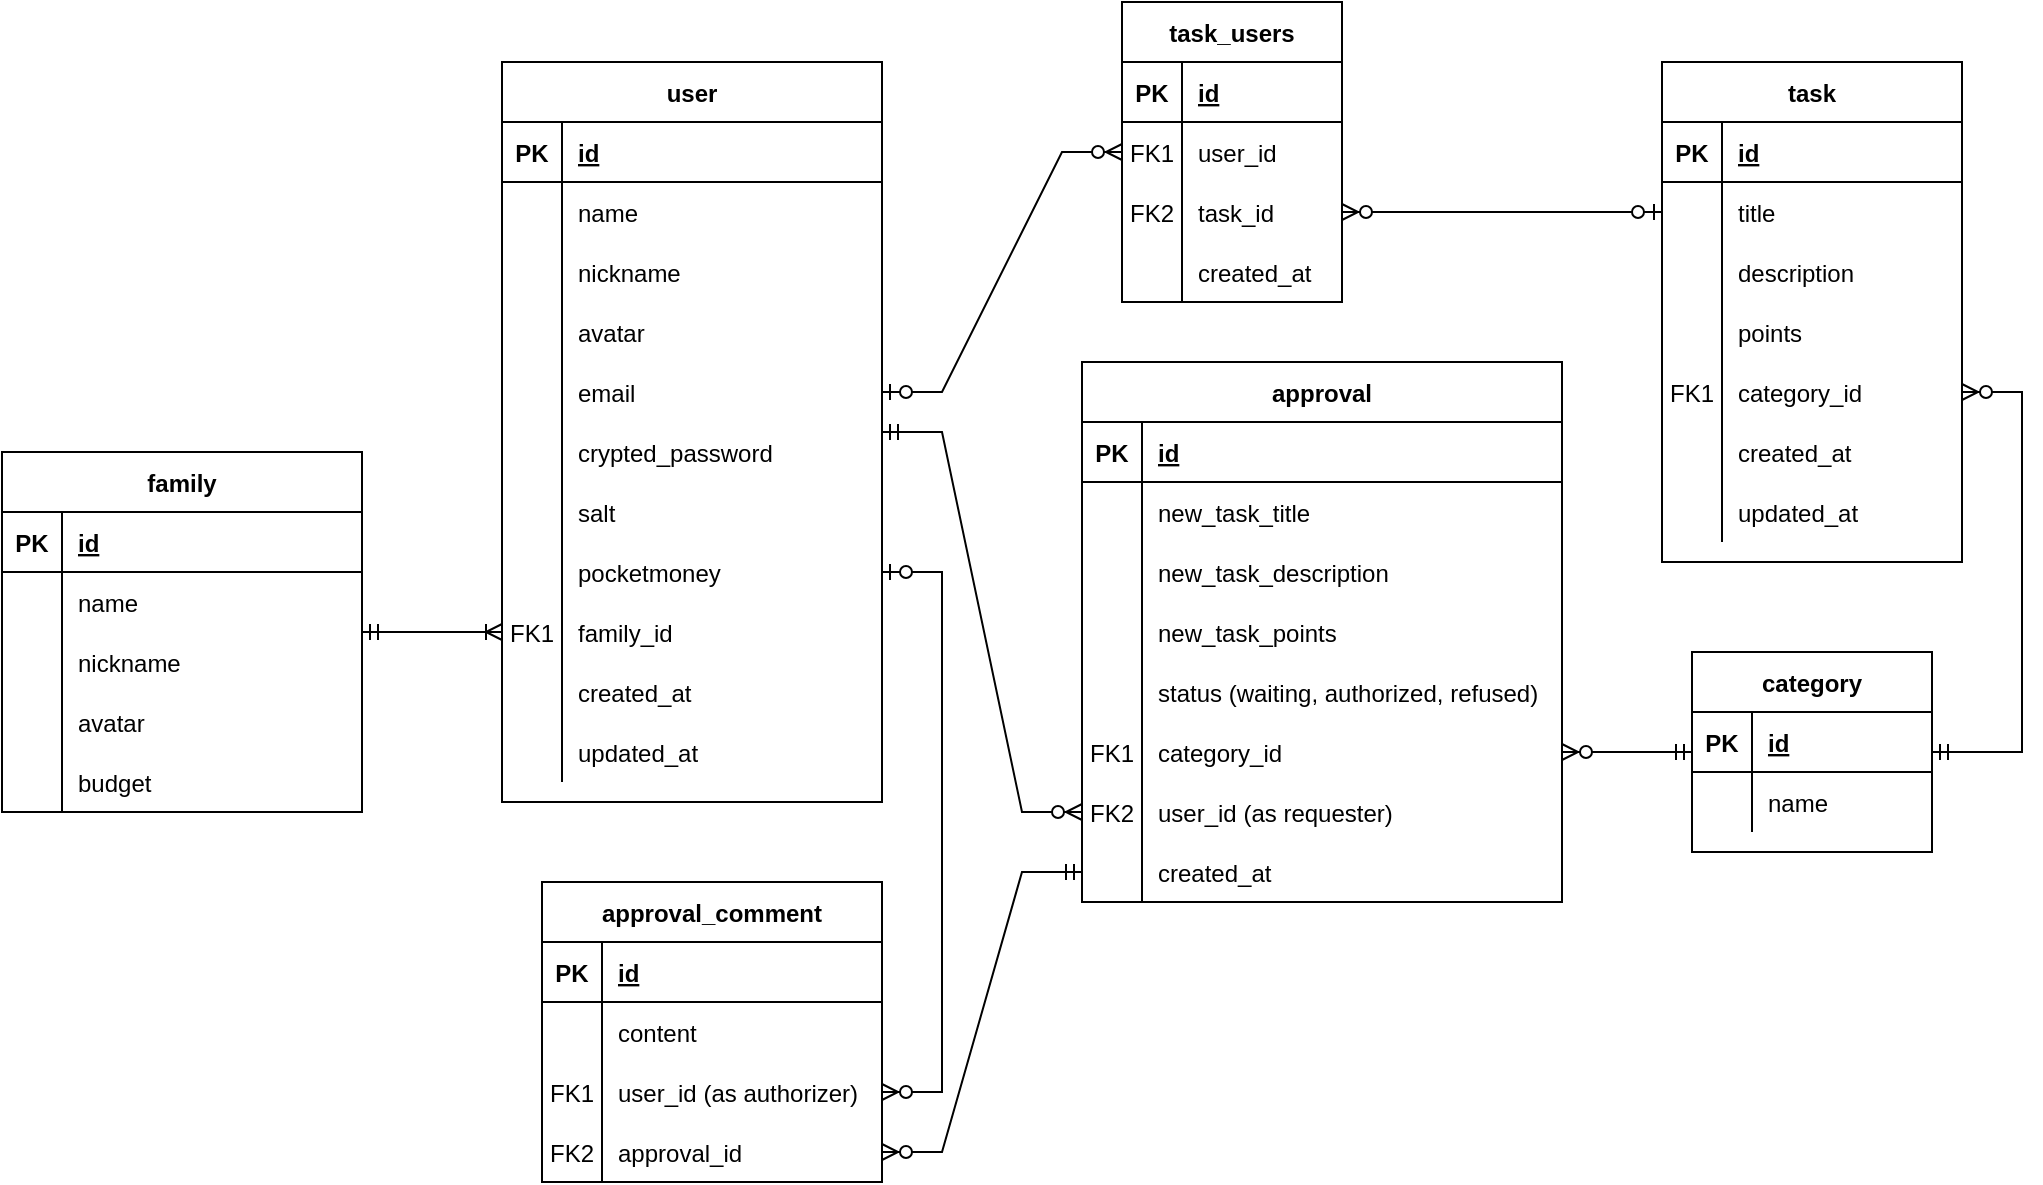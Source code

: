 <mxfile version="20.8.20" type="device"><diagram id="R2lEEEUBdFMjLlhIrx00" name="Page-1"><mxGraphModel dx="1943" dy="706" grid="1" gridSize="10" guides="1" tooltips="1" connect="1" arrows="1" fold="1" page="1" pageScale="1" pageWidth="850" pageHeight="1100" math="0" shadow="0" extFonts="Permanent Marker^https://fonts.googleapis.com/css?family=Permanent+Marker"><root><mxCell id="0"/><mxCell id="1" parent="0"/><mxCell id="C-vyLk0tnHw3VtMMgP7b-2" value="category" style="shape=table;startSize=30;container=1;collapsible=1;childLayout=tableLayout;fixedRows=1;rowLines=0;fontStyle=1;align=center;resizeLast=1;" parent="1" vertex="1"><mxGeometry x="675" y="385" width="120" height="100" as="geometry"/></mxCell><mxCell id="C-vyLk0tnHw3VtMMgP7b-3" value="" style="shape=partialRectangle;collapsible=0;dropTarget=0;pointerEvents=0;fillColor=none;points=[[0,0.5],[1,0.5]];portConstraint=eastwest;top=0;left=0;right=0;bottom=1;" parent="C-vyLk0tnHw3VtMMgP7b-2" vertex="1"><mxGeometry y="30" width="120" height="30" as="geometry"/></mxCell><mxCell id="C-vyLk0tnHw3VtMMgP7b-4" value="PK" style="shape=partialRectangle;overflow=hidden;connectable=0;fillColor=none;top=0;left=0;bottom=0;right=0;fontStyle=1;" parent="C-vyLk0tnHw3VtMMgP7b-3" vertex="1"><mxGeometry width="30" height="30" as="geometry"><mxRectangle width="30" height="30" as="alternateBounds"/></mxGeometry></mxCell><mxCell id="C-vyLk0tnHw3VtMMgP7b-5" value="id" style="shape=partialRectangle;overflow=hidden;connectable=0;fillColor=none;top=0;left=0;bottom=0;right=0;align=left;spacingLeft=6;fontStyle=5;" parent="C-vyLk0tnHw3VtMMgP7b-3" vertex="1"><mxGeometry x="30" width="90" height="30" as="geometry"><mxRectangle width="90" height="30" as="alternateBounds"/></mxGeometry></mxCell><mxCell id="C-vyLk0tnHw3VtMMgP7b-6" value="" style="shape=partialRectangle;collapsible=0;dropTarget=0;pointerEvents=0;fillColor=none;points=[[0,0.5],[1,0.5]];portConstraint=eastwest;top=0;left=0;right=0;bottom=0;" parent="C-vyLk0tnHw3VtMMgP7b-2" vertex="1"><mxGeometry y="60" width="120" height="30" as="geometry"/></mxCell><mxCell id="C-vyLk0tnHw3VtMMgP7b-7" value="" style="shape=partialRectangle;overflow=hidden;connectable=0;fillColor=none;top=0;left=0;bottom=0;right=0;" parent="C-vyLk0tnHw3VtMMgP7b-6" vertex="1"><mxGeometry width="30" height="30" as="geometry"><mxRectangle width="30" height="30" as="alternateBounds"/></mxGeometry></mxCell><mxCell id="C-vyLk0tnHw3VtMMgP7b-8" value="name" style="shape=partialRectangle;overflow=hidden;connectable=0;fillColor=none;top=0;left=0;bottom=0;right=0;align=left;spacingLeft=6;" parent="C-vyLk0tnHw3VtMMgP7b-6" vertex="1"><mxGeometry x="30" width="90" height="30" as="geometry"><mxRectangle width="90" height="30" as="alternateBounds"/></mxGeometry></mxCell><mxCell id="C-vyLk0tnHw3VtMMgP7b-13" value="task" style="shape=table;startSize=30;container=1;collapsible=1;childLayout=tableLayout;fixedRows=1;rowLines=0;fontStyle=1;align=center;resizeLast=1;" parent="1" vertex="1"><mxGeometry x="660" y="90" width="150" height="250" as="geometry"/></mxCell><mxCell id="C-vyLk0tnHw3VtMMgP7b-14" value="" style="shape=partialRectangle;collapsible=0;dropTarget=0;pointerEvents=0;fillColor=none;points=[[0,0.5],[1,0.5]];portConstraint=eastwest;top=0;left=0;right=0;bottom=1;" parent="C-vyLk0tnHw3VtMMgP7b-13" vertex="1"><mxGeometry y="30" width="150" height="30" as="geometry"/></mxCell><mxCell id="C-vyLk0tnHw3VtMMgP7b-15" value="PK" style="shape=partialRectangle;overflow=hidden;connectable=0;fillColor=none;top=0;left=0;bottom=0;right=0;fontStyle=1;" parent="C-vyLk0tnHw3VtMMgP7b-14" vertex="1"><mxGeometry width="30" height="30" as="geometry"><mxRectangle width="30" height="30" as="alternateBounds"/></mxGeometry></mxCell><mxCell id="C-vyLk0tnHw3VtMMgP7b-16" value="id" style="shape=partialRectangle;overflow=hidden;connectable=0;fillColor=none;top=0;left=0;bottom=0;right=0;align=left;spacingLeft=6;fontStyle=5;" parent="C-vyLk0tnHw3VtMMgP7b-14" vertex="1"><mxGeometry x="30" width="120" height="30" as="geometry"><mxRectangle width="120" height="30" as="alternateBounds"/></mxGeometry></mxCell><mxCell id="myuFZy0iDKzU5lJWdwpz-102" style="shape=partialRectangle;collapsible=0;dropTarget=0;pointerEvents=0;fillColor=none;points=[[0,0.5],[1,0.5]];portConstraint=eastwest;top=0;left=0;right=0;bottom=0;" vertex="1" parent="C-vyLk0tnHw3VtMMgP7b-13"><mxGeometry y="60" width="150" height="30" as="geometry"/></mxCell><mxCell id="myuFZy0iDKzU5lJWdwpz-103" style="shape=partialRectangle;overflow=hidden;connectable=0;fillColor=none;top=0;left=0;bottom=0;right=0;" vertex="1" parent="myuFZy0iDKzU5lJWdwpz-102"><mxGeometry width="30" height="30" as="geometry"><mxRectangle width="30" height="30" as="alternateBounds"/></mxGeometry></mxCell><mxCell id="myuFZy0iDKzU5lJWdwpz-104" value="title" style="shape=partialRectangle;overflow=hidden;connectable=0;fillColor=none;top=0;left=0;bottom=0;right=0;align=left;spacingLeft=6;" vertex="1" parent="myuFZy0iDKzU5lJWdwpz-102"><mxGeometry x="30" width="120" height="30" as="geometry"><mxRectangle width="120" height="30" as="alternateBounds"/></mxGeometry></mxCell><mxCell id="myuFZy0iDKzU5lJWdwpz-105" style="shape=partialRectangle;collapsible=0;dropTarget=0;pointerEvents=0;fillColor=none;points=[[0,0.5],[1,0.5]];portConstraint=eastwest;top=0;left=0;right=0;bottom=0;" vertex="1" parent="C-vyLk0tnHw3VtMMgP7b-13"><mxGeometry y="90" width="150" height="30" as="geometry"/></mxCell><mxCell id="myuFZy0iDKzU5lJWdwpz-106" style="shape=partialRectangle;overflow=hidden;connectable=0;fillColor=none;top=0;left=0;bottom=0;right=0;" vertex="1" parent="myuFZy0iDKzU5lJWdwpz-105"><mxGeometry width="30" height="30" as="geometry"><mxRectangle width="30" height="30" as="alternateBounds"/></mxGeometry></mxCell><mxCell id="myuFZy0iDKzU5lJWdwpz-107" value="description" style="shape=partialRectangle;overflow=hidden;connectable=0;fillColor=none;top=0;left=0;bottom=0;right=0;align=left;spacingLeft=6;" vertex="1" parent="myuFZy0iDKzU5lJWdwpz-105"><mxGeometry x="30" width="120" height="30" as="geometry"><mxRectangle width="120" height="30" as="alternateBounds"/></mxGeometry></mxCell><mxCell id="myuFZy0iDKzU5lJWdwpz-236" style="shape=partialRectangle;collapsible=0;dropTarget=0;pointerEvents=0;fillColor=none;points=[[0,0.5],[1,0.5]];portConstraint=eastwest;top=0;left=0;right=0;bottom=0;" vertex="1" parent="C-vyLk0tnHw3VtMMgP7b-13"><mxGeometry y="120" width="150" height="30" as="geometry"/></mxCell><mxCell id="myuFZy0iDKzU5lJWdwpz-237" style="shape=partialRectangle;overflow=hidden;connectable=0;fillColor=none;top=0;left=0;bottom=0;right=0;" vertex="1" parent="myuFZy0iDKzU5lJWdwpz-236"><mxGeometry width="30" height="30" as="geometry"><mxRectangle width="30" height="30" as="alternateBounds"/></mxGeometry></mxCell><mxCell id="myuFZy0iDKzU5lJWdwpz-238" value="points" style="shape=partialRectangle;overflow=hidden;connectable=0;fillColor=none;top=0;left=0;bottom=0;right=0;align=left;spacingLeft=6;" vertex="1" parent="myuFZy0iDKzU5lJWdwpz-236"><mxGeometry x="30" width="120" height="30" as="geometry"><mxRectangle width="120" height="30" as="alternateBounds"/></mxGeometry></mxCell><mxCell id="C-vyLk0tnHw3VtMMgP7b-17" value="" style="shape=partialRectangle;collapsible=0;dropTarget=0;pointerEvents=0;fillColor=none;points=[[0,0.5],[1,0.5]];portConstraint=eastwest;top=0;left=0;right=0;bottom=0;" parent="C-vyLk0tnHw3VtMMgP7b-13" vertex="1"><mxGeometry y="150" width="150" height="30" as="geometry"/></mxCell><mxCell id="C-vyLk0tnHw3VtMMgP7b-18" value="FK1" style="shape=partialRectangle;overflow=hidden;connectable=0;fillColor=none;top=0;left=0;bottom=0;right=0;" parent="C-vyLk0tnHw3VtMMgP7b-17" vertex="1"><mxGeometry width="30" height="30" as="geometry"><mxRectangle width="30" height="30" as="alternateBounds"/></mxGeometry></mxCell><mxCell id="C-vyLk0tnHw3VtMMgP7b-19" value="category_id" style="shape=partialRectangle;overflow=hidden;connectable=0;fillColor=none;top=0;left=0;bottom=0;right=0;align=left;spacingLeft=6;" parent="C-vyLk0tnHw3VtMMgP7b-17" vertex="1"><mxGeometry x="30" width="120" height="30" as="geometry"><mxRectangle width="120" height="30" as="alternateBounds"/></mxGeometry></mxCell><mxCell id="myuFZy0iDKzU5lJWdwpz-261" style="shape=partialRectangle;collapsible=0;dropTarget=0;pointerEvents=0;fillColor=none;points=[[0,0.5],[1,0.5]];portConstraint=eastwest;top=0;left=0;right=0;bottom=0;" vertex="1" parent="C-vyLk0tnHw3VtMMgP7b-13"><mxGeometry y="180" width="150" height="30" as="geometry"/></mxCell><mxCell id="myuFZy0iDKzU5lJWdwpz-262" style="shape=partialRectangle;overflow=hidden;connectable=0;fillColor=none;top=0;left=0;bottom=0;right=0;" vertex="1" parent="myuFZy0iDKzU5lJWdwpz-261"><mxGeometry width="30" height="30" as="geometry"><mxRectangle width="30" height="30" as="alternateBounds"/></mxGeometry></mxCell><mxCell id="myuFZy0iDKzU5lJWdwpz-263" value="created_at" style="shape=partialRectangle;overflow=hidden;connectable=0;fillColor=none;top=0;left=0;bottom=0;right=0;align=left;spacingLeft=6;" vertex="1" parent="myuFZy0iDKzU5lJWdwpz-261"><mxGeometry x="30" width="120" height="30" as="geometry"><mxRectangle width="120" height="30" as="alternateBounds"/></mxGeometry></mxCell><mxCell id="myuFZy0iDKzU5lJWdwpz-270" style="shape=partialRectangle;collapsible=0;dropTarget=0;pointerEvents=0;fillColor=none;points=[[0,0.5],[1,0.5]];portConstraint=eastwest;top=0;left=0;right=0;bottom=0;" vertex="1" parent="C-vyLk0tnHw3VtMMgP7b-13"><mxGeometry y="210" width="150" height="30" as="geometry"/></mxCell><mxCell id="myuFZy0iDKzU5lJWdwpz-271" style="shape=partialRectangle;overflow=hidden;connectable=0;fillColor=none;top=0;left=0;bottom=0;right=0;" vertex="1" parent="myuFZy0iDKzU5lJWdwpz-270"><mxGeometry width="30" height="30" as="geometry"><mxRectangle width="30" height="30" as="alternateBounds"/></mxGeometry></mxCell><mxCell id="myuFZy0iDKzU5lJWdwpz-272" value="updated_at" style="shape=partialRectangle;overflow=hidden;connectable=0;fillColor=none;top=0;left=0;bottom=0;right=0;align=left;spacingLeft=6;" vertex="1" parent="myuFZy0iDKzU5lJWdwpz-270"><mxGeometry x="30" width="120" height="30" as="geometry"><mxRectangle width="120" height="30" as="alternateBounds"/></mxGeometry></mxCell><mxCell id="C-vyLk0tnHw3VtMMgP7b-23" value="user" style="shape=table;startSize=30;container=1;collapsible=1;childLayout=tableLayout;fixedRows=1;rowLines=0;fontStyle=1;align=center;resizeLast=1;" parent="1" vertex="1"><mxGeometry x="80" y="90" width="190" height="370" as="geometry"/></mxCell><mxCell id="C-vyLk0tnHw3VtMMgP7b-24" value="" style="shape=partialRectangle;collapsible=0;dropTarget=0;pointerEvents=0;fillColor=none;points=[[0,0.5],[1,0.5]];portConstraint=eastwest;top=0;left=0;right=0;bottom=1;" parent="C-vyLk0tnHw3VtMMgP7b-23" vertex="1"><mxGeometry y="30" width="190" height="30" as="geometry"/></mxCell><mxCell id="C-vyLk0tnHw3VtMMgP7b-25" value="PK" style="shape=partialRectangle;overflow=hidden;connectable=0;fillColor=none;top=0;left=0;bottom=0;right=0;fontStyle=1;" parent="C-vyLk0tnHw3VtMMgP7b-24" vertex="1"><mxGeometry width="30" height="30" as="geometry"><mxRectangle width="30" height="30" as="alternateBounds"/></mxGeometry></mxCell><mxCell id="C-vyLk0tnHw3VtMMgP7b-26" value="id" style="shape=partialRectangle;overflow=hidden;connectable=0;fillColor=none;top=0;left=0;bottom=0;right=0;align=left;spacingLeft=6;fontStyle=5;" parent="C-vyLk0tnHw3VtMMgP7b-24" vertex="1"><mxGeometry x="30" width="160" height="30" as="geometry"><mxRectangle width="160" height="30" as="alternateBounds"/></mxGeometry></mxCell><mxCell id="C-vyLk0tnHw3VtMMgP7b-27" value="" style="shape=partialRectangle;collapsible=0;dropTarget=0;pointerEvents=0;fillColor=none;points=[[0,0.5],[1,0.5]];portConstraint=eastwest;top=0;left=0;right=0;bottom=0;" parent="C-vyLk0tnHw3VtMMgP7b-23" vertex="1"><mxGeometry y="60" width="190" height="30" as="geometry"/></mxCell><mxCell id="C-vyLk0tnHw3VtMMgP7b-28" value="" style="shape=partialRectangle;overflow=hidden;connectable=0;fillColor=none;top=0;left=0;bottom=0;right=0;" parent="C-vyLk0tnHw3VtMMgP7b-27" vertex="1"><mxGeometry width="30" height="30" as="geometry"><mxRectangle width="30" height="30" as="alternateBounds"/></mxGeometry></mxCell><mxCell id="C-vyLk0tnHw3VtMMgP7b-29" value="name" style="shape=partialRectangle;overflow=hidden;connectable=0;fillColor=none;top=0;left=0;bottom=0;right=0;align=left;spacingLeft=6;" parent="C-vyLk0tnHw3VtMMgP7b-27" vertex="1"><mxGeometry x="30" width="160" height="30" as="geometry"><mxRectangle width="160" height="30" as="alternateBounds"/></mxGeometry></mxCell><mxCell id="myuFZy0iDKzU5lJWdwpz-45" style="shape=partialRectangle;collapsible=0;dropTarget=0;pointerEvents=0;fillColor=none;points=[[0,0.5],[1,0.5]];portConstraint=eastwest;top=0;left=0;right=0;bottom=0;" vertex="1" parent="C-vyLk0tnHw3VtMMgP7b-23"><mxGeometry y="90" width="190" height="30" as="geometry"/></mxCell><mxCell id="myuFZy0iDKzU5lJWdwpz-46" style="shape=partialRectangle;overflow=hidden;connectable=0;fillColor=none;top=0;left=0;bottom=0;right=0;" vertex="1" parent="myuFZy0iDKzU5lJWdwpz-45"><mxGeometry width="30" height="30" as="geometry"><mxRectangle width="30" height="30" as="alternateBounds"/></mxGeometry></mxCell><mxCell id="myuFZy0iDKzU5lJWdwpz-47" value="nickname" style="shape=partialRectangle;overflow=hidden;connectable=0;fillColor=none;top=0;left=0;bottom=0;right=0;align=left;spacingLeft=6;" vertex="1" parent="myuFZy0iDKzU5lJWdwpz-45"><mxGeometry x="30" width="160" height="30" as="geometry"><mxRectangle width="160" height="30" as="alternateBounds"/></mxGeometry></mxCell><mxCell id="myuFZy0iDKzU5lJWdwpz-51" style="shape=partialRectangle;collapsible=0;dropTarget=0;pointerEvents=0;fillColor=none;points=[[0,0.5],[1,0.5]];portConstraint=eastwest;top=0;left=0;right=0;bottom=0;" vertex="1" parent="C-vyLk0tnHw3VtMMgP7b-23"><mxGeometry y="120" width="190" height="30" as="geometry"/></mxCell><mxCell id="myuFZy0iDKzU5lJWdwpz-52" style="shape=partialRectangle;overflow=hidden;connectable=0;fillColor=none;top=0;left=0;bottom=0;right=0;" vertex="1" parent="myuFZy0iDKzU5lJWdwpz-51"><mxGeometry width="30" height="30" as="geometry"><mxRectangle width="30" height="30" as="alternateBounds"/></mxGeometry></mxCell><mxCell id="myuFZy0iDKzU5lJWdwpz-53" value="avatar" style="shape=partialRectangle;overflow=hidden;connectable=0;fillColor=none;top=0;left=0;bottom=0;right=0;align=left;spacingLeft=6;" vertex="1" parent="myuFZy0iDKzU5lJWdwpz-51"><mxGeometry x="30" width="160" height="30" as="geometry"><mxRectangle width="160" height="30" as="alternateBounds"/></mxGeometry></mxCell><mxCell id="myuFZy0iDKzU5lJWdwpz-79" style="shape=partialRectangle;collapsible=0;dropTarget=0;pointerEvents=0;fillColor=none;points=[[0,0.5],[1,0.5]];portConstraint=eastwest;top=0;left=0;right=0;bottom=0;" vertex="1" parent="C-vyLk0tnHw3VtMMgP7b-23"><mxGeometry y="150" width="190" height="30" as="geometry"/></mxCell><mxCell id="myuFZy0iDKzU5lJWdwpz-80" style="shape=partialRectangle;overflow=hidden;connectable=0;fillColor=none;top=0;left=0;bottom=0;right=0;" vertex="1" parent="myuFZy0iDKzU5lJWdwpz-79"><mxGeometry width="30" height="30" as="geometry"><mxRectangle width="30" height="30" as="alternateBounds"/></mxGeometry></mxCell><mxCell id="myuFZy0iDKzU5lJWdwpz-81" value="email" style="shape=partialRectangle;overflow=hidden;connectable=0;fillColor=none;top=0;left=0;bottom=0;right=0;align=left;spacingLeft=6;" vertex="1" parent="myuFZy0iDKzU5lJWdwpz-79"><mxGeometry x="30" width="160" height="30" as="geometry"><mxRectangle width="160" height="30" as="alternateBounds"/></mxGeometry></mxCell><mxCell id="myuFZy0iDKzU5lJWdwpz-82" style="shape=partialRectangle;collapsible=0;dropTarget=0;pointerEvents=0;fillColor=none;points=[[0,0.5],[1,0.5]];portConstraint=eastwest;top=0;left=0;right=0;bottom=0;" vertex="1" parent="C-vyLk0tnHw3VtMMgP7b-23"><mxGeometry y="180" width="190" height="30" as="geometry"/></mxCell><mxCell id="myuFZy0iDKzU5lJWdwpz-83" style="shape=partialRectangle;overflow=hidden;connectable=0;fillColor=none;top=0;left=0;bottom=0;right=0;" vertex="1" parent="myuFZy0iDKzU5lJWdwpz-82"><mxGeometry width="30" height="30" as="geometry"><mxRectangle width="30" height="30" as="alternateBounds"/></mxGeometry></mxCell><mxCell id="myuFZy0iDKzU5lJWdwpz-84" value="crypted_password" style="shape=partialRectangle;overflow=hidden;connectable=0;fillColor=none;top=0;left=0;bottom=0;right=0;align=left;spacingLeft=6;" vertex="1" parent="myuFZy0iDKzU5lJWdwpz-82"><mxGeometry x="30" width="160" height="30" as="geometry"><mxRectangle width="160" height="30" as="alternateBounds"/></mxGeometry></mxCell><mxCell id="myuFZy0iDKzU5lJWdwpz-85" style="shape=partialRectangle;collapsible=0;dropTarget=0;pointerEvents=0;fillColor=none;points=[[0,0.5],[1,0.5]];portConstraint=eastwest;top=0;left=0;right=0;bottom=0;" vertex="1" parent="C-vyLk0tnHw3VtMMgP7b-23"><mxGeometry y="210" width="190" height="30" as="geometry"/></mxCell><mxCell id="myuFZy0iDKzU5lJWdwpz-86" style="shape=partialRectangle;overflow=hidden;connectable=0;fillColor=none;top=0;left=0;bottom=0;right=0;" vertex="1" parent="myuFZy0iDKzU5lJWdwpz-85"><mxGeometry width="30" height="30" as="geometry"><mxRectangle width="30" height="30" as="alternateBounds"/></mxGeometry></mxCell><mxCell id="myuFZy0iDKzU5lJWdwpz-87" value="salt" style="shape=partialRectangle;overflow=hidden;connectable=0;fillColor=none;top=0;left=0;bottom=0;right=0;align=left;spacingLeft=6;" vertex="1" parent="myuFZy0iDKzU5lJWdwpz-85"><mxGeometry x="30" width="160" height="30" as="geometry"><mxRectangle width="160" height="30" as="alternateBounds"/></mxGeometry></mxCell><mxCell id="myuFZy0iDKzU5lJWdwpz-154" style="shape=partialRectangle;collapsible=0;dropTarget=0;pointerEvents=0;fillColor=none;points=[[0,0.5],[1,0.5]];portConstraint=eastwest;top=0;left=0;right=0;bottom=0;" vertex="1" parent="C-vyLk0tnHw3VtMMgP7b-23"><mxGeometry y="240" width="190" height="30" as="geometry"/></mxCell><mxCell id="myuFZy0iDKzU5lJWdwpz-155" style="shape=partialRectangle;overflow=hidden;connectable=0;fillColor=none;top=0;left=0;bottom=0;right=0;" vertex="1" parent="myuFZy0iDKzU5lJWdwpz-154"><mxGeometry width="30" height="30" as="geometry"><mxRectangle width="30" height="30" as="alternateBounds"/></mxGeometry></mxCell><mxCell id="myuFZy0iDKzU5lJWdwpz-156" value="pocketmoney" style="shape=partialRectangle;overflow=hidden;connectable=0;fillColor=none;top=0;left=0;bottom=0;right=0;align=left;spacingLeft=6;" vertex="1" parent="myuFZy0iDKzU5lJWdwpz-154"><mxGeometry x="30" width="160" height="30" as="geometry"><mxRectangle width="160" height="30" as="alternateBounds"/></mxGeometry></mxCell><mxCell id="myuFZy0iDKzU5lJWdwpz-76" style="shape=partialRectangle;collapsible=0;dropTarget=0;pointerEvents=0;fillColor=none;points=[[0,0.5],[1,0.5]];portConstraint=eastwest;top=0;left=0;right=0;bottom=0;" vertex="1" parent="C-vyLk0tnHw3VtMMgP7b-23"><mxGeometry y="270" width="190" height="30" as="geometry"/></mxCell><mxCell id="myuFZy0iDKzU5lJWdwpz-77" value="FK1" style="shape=partialRectangle;overflow=hidden;connectable=0;fillColor=none;top=0;left=0;bottom=0;right=0;" vertex="1" parent="myuFZy0iDKzU5lJWdwpz-76"><mxGeometry width="30" height="30" as="geometry"><mxRectangle width="30" height="30" as="alternateBounds"/></mxGeometry></mxCell><mxCell id="myuFZy0iDKzU5lJWdwpz-78" value="family_id" style="shape=partialRectangle;overflow=hidden;connectable=0;fillColor=none;top=0;left=0;bottom=0;right=0;align=left;spacingLeft=6;" vertex="1" parent="myuFZy0iDKzU5lJWdwpz-76"><mxGeometry x="30" width="160" height="30" as="geometry"><mxRectangle width="160" height="30" as="alternateBounds"/></mxGeometry></mxCell><mxCell id="myuFZy0iDKzU5lJWdwpz-267" style="shape=partialRectangle;collapsible=0;dropTarget=0;pointerEvents=0;fillColor=none;points=[[0,0.5],[1,0.5]];portConstraint=eastwest;top=0;left=0;right=0;bottom=0;" vertex="1" parent="C-vyLk0tnHw3VtMMgP7b-23"><mxGeometry y="300" width="190" height="30" as="geometry"/></mxCell><mxCell id="myuFZy0iDKzU5lJWdwpz-268" style="shape=partialRectangle;overflow=hidden;connectable=0;fillColor=none;top=0;left=0;bottom=0;right=0;" vertex="1" parent="myuFZy0iDKzU5lJWdwpz-267"><mxGeometry width="30" height="30" as="geometry"><mxRectangle width="30" height="30" as="alternateBounds"/></mxGeometry></mxCell><mxCell id="myuFZy0iDKzU5lJWdwpz-269" value="created_at" style="shape=partialRectangle;overflow=hidden;connectable=0;fillColor=none;top=0;left=0;bottom=0;right=0;align=left;spacingLeft=6;" vertex="1" parent="myuFZy0iDKzU5lJWdwpz-267"><mxGeometry x="30" width="160" height="30" as="geometry"><mxRectangle width="160" height="30" as="alternateBounds"/></mxGeometry></mxCell><mxCell id="myuFZy0iDKzU5lJWdwpz-264" style="shape=partialRectangle;collapsible=0;dropTarget=0;pointerEvents=0;fillColor=none;points=[[0,0.5],[1,0.5]];portConstraint=eastwest;top=0;left=0;right=0;bottom=0;" vertex="1" parent="C-vyLk0tnHw3VtMMgP7b-23"><mxGeometry y="330" width="190" height="30" as="geometry"/></mxCell><mxCell id="myuFZy0iDKzU5lJWdwpz-265" style="shape=partialRectangle;overflow=hidden;connectable=0;fillColor=none;top=0;left=0;bottom=0;right=0;" vertex="1" parent="myuFZy0iDKzU5lJWdwpz-264"><mxGeometry width="30" height="30" as="geometry"><mxRectangle width="30" height="30" as="alternateBounds"/></mxGeometry></mxCell><mxCell id="myuFZy0iDKzU5lJWdwpz-266" value="updated_at" style="shape=partialRectangle;overflow=hidden;connectable=0;fillColor=none;top=0;left=0;bottom=0;right=0;align=left;spacingLeft=6;" vertex="1" parent="myuFZy0iDKzU5lJWdwpz-264"><mxGeometry x="30" width="160" height="30" as="geometry"><mxRectangle width="160" height="30" as="alternateBounds"/></mxGeometry></mxCell><mxCell id="myuFZy0iDKzU5lJWdwpz-54" value="family" style="shape=table;startSize=30;container=1;collapsible=1;childLayout=tableLayout;fixedRows=1;rowLines=0;fontStyle=1;align=center;resizeLast=1;" vertex="1" parent="1"><mxGeometry x="-170" y="285" width="180" height="180" as="geometry"/></mxCell><mxCell id="myuFZy0iDKzU5lJWdwpz-55" value="" style="shape=tableRow;horizontal=0;startSize=0;swimlaneHead=0;swimlaneBody=0;fillColor=none;collapsible=0;dropTarget=0;points=[[0,0.5],[1,0.5]];portConstraint=eastwest;top=0;left=0;right=0;bottom=1;" vertex="1" parent="myuFZy0iDKzU5lJWdwpz-54"><mxGeometry y="30" width="180" height="30" as="geometry"/></mxCell><mxCell id="myuFZy0iDKzU5lJWdwpz-56" value="PK" style="shape=partialRectangle;connectable=0;fillColor=none;top=0;left=0;bottom=0;right=0;fontStyle=1;overflow=hidden;" vertex="1" parent="myuFZy0iDKzU5lJWdwpz-55"><mxGeometry width="30" height="30" as="geometry"><mxRectangle width="30" height="30" as="alternateBounds"/></mxGeometry></mxCell><mxCell id="myuFZy0iDKzU5lJWdwpz-57" value="id" style="shape=partialRectangle;connectable=0;fillColor=none;top=0;left=0;bottom=0;right=0;align=left;spacingLeft=6;fontStyle=5;overflow=hidden;" vertex="1" parent="myuFZy0iDKzU5lJWdwpz-55"><mxGeometry x="30" width="150" height="30" as="geometry"><mxRectangle width="150" height="30" as="alternateBounds"/></mxGeometry></mxCell><mxCell id="myuFZy0iDKzU5lJWdwpz-67" style="shape=tableRow;horizontal=0;startSize=0;swimlaneHead=0;swimlaneBody=0;fillColor=none;collapsible=0;dropTarget=0;points=[[0,0.5],[1,0.5]];portConstraint=eastwest;top=0;left=0;right=0;bottom=0;" vertex="1" parent="myuFZy0iDKzU5lJWdwpz-54"><mxGeometry y="60" width="180" height="30" as="geometry"/></mxCell><mxCell id="myuFZy0iDKzU5lJWdwpz-68" style="shape=partialRectangle;connectable=0;fillColor=none;top=0;left=0;bottom=0;right=0;editable=1;overflow=hidden;" vertex="1" parent="myuFZy0iDKzU5lJWdwpz-67"><mxGeometry width="30" height="30" as="geometry"><mxRectangle width="30" height="30" as="alternateBounds"/></mxGeometry></mxCell><mxCell id="myuFZy0iDKzU5lJWdwpz-69" value="name" style="shape=partialRectangle;connectable=0;fillColor=none;top=0;left=0;bottom=0;right=0;align=left;spacingLeft=6;overflow=hidden;" vertex="1" parent="myuFZy0iDKzU5lJWdwpz-67"><mxGeometry x="30" width="150" height="30" as="geometry"><mxRectangle width="150" height="30" as="alternateBounds"/></mxGeometry></mxCell><mxCell id="myuFZy0iDKzU5lJWdwpz-70" style="shape=tableRow;horizontal=0;startSize=0;swimlaneHead=0;swimlaneBody=0;fillColor=none;collapsible=0;dropTarget=0;points=[[0,0.5],[1,0.5]];portConstraint=eastwest;top=0;left=0;right=0;bottom=0;" vertex="1" parent="myuFZy0iDKzU5lJWdwpz-54"><mxGeometry y="90" width="180" height="30" as="geometry"/></mxCell><mxCell id="myuFZy0iDKzU5lJWdwpz-71" style="shape=partialRectangle;connectable=0;fillColor=none;top=0;left=0;bottom=0;right=0;editable=1;overflow=hidden;" vertex="1" parent="myuFZy0iDKzU5lJWdwpz-70"><mxGeometry width="30" height="30" as="geometry"><mxRectangle width="30" height="30" as="alternateBounds"/></mxGeometry></mxCell><mxCell id="myuFZy0iDKzU5lJWdwpz-72" value="nickname" style="shape=partialRectangle;connectable=0;fillColor=none;top=0;left=0;bottom=0;right=0;align=left;spacingLeft=6;overflow=hidden;" vertex="1" parent="myuFZy0iDKzU5lJWdwpz-70"><mxGeometry x="30" width="150" height="30" as="geometry"><mxRectangle width="150" height="30" as="alternateBounds"/></mxGeometry></mxCell><mxCell id="myuFZy0iDKzU5lJWdwpz-73" style="shape=tableRow;horizontal=0;startSize=0;swimlaneHead=0;swimlaneBody=0;fillColor=none;collapsible=0;dropTarget=0;points=[[0,0.5],[1,0.5]];portConstraint=eastwest;top=0;left=0;right=0;bottom=0;" vertex="1" parent="myuFZy0iDKzU5lJWdwpz-54"><mxGeometry y="120" width="180" height="30" as="geometry"/></mxCell><mxCell id="myuFZy0iDKzU5lJWdwpz-74" style="shape=partialRectangle;connectable=0;fillColor=none;top=0;left=0;bottom=0;right=0;editable=1;overflow=hidden;" vertex="1" parent="myuFZy0iDKzU5lJWdwpz-73"><mxGeometry width="30" height="30" as="geometry"><mxRectangle width="30" height="30" as="alternateBounds"/></mxGeometry></mxCell><mxCell id="myuFZy0iDKzU5lJWdwpz-75" value="avatar" style="shape=partialRectangle;connectable=0;fillColor=none;top=0;left=0;bottom=0;right=0;align=left;spacingLeft=6;overflow=hidden;" vertex="1" parent="myuFZy0iDKzU5lJWdwpz-73"><mxGeometry x="30" width="150" height="30" as="geometry"><mxRectangle width="150" height="30" as="alternateBounds"/></mxGeometry></mxCell><mxCell id="myuFZy0iDKzU5lJWdwpz-151" style="shape=tableRow;horizontal=0;startSize=0;swimlaneHead=0;swimlaneBody=0;fillColor=none;collapsible=0;dropTarget=0;points=[[0,0.5],[1,0.5]];portConstraint=eastwest;top=0;left=0;right=0;bottom=0;" vertex="1" parent="myuFZy0iDKzU5lJWdwpz-54"><mxGeometry y="150" width="180" height="30" as="geometry"/></mxCell><mxCell id="myuFZy0iDKzU5lJWdwpz-152" style="shape=partialRectangle;connectable=0;fillColor=none;top=0;left=0;bottom=0;right=0;editable=1;overflow=hidden;" vertex="1" parent="myuFZy0iDKzU5lJWdwpz-151"><mxGeometry width="30" height="30" as="geometry"><mxRectangle width="30" height="30" as="alternateBounds"/></mxGeometry></mxCell><mxCell id="myuFZy0iDKzU5lJWdwpz-153" value="budget" style="shape=partialRectangle;connectable=0;fillColor=none;top=0;left=0;bottom=0;right=0;align=left;spacingLeft=6;overflow=hidden;" vertex="1" parent="myuFZy0iDKzU5lJWdwpz-151"><mxGeometry x="30" width="150" height="30" as="geometry"><mxRectangle width="150" height="30" as="alternateBounds"/></mxGeometry></mxCell><mxCell id="myuFZy0iDKzU5lJWdwpz-88" value="task_users" style="shape=table;startSize=30;container=1;collapsible=1;childLayout=tableLayout;fixedRows=1;rowLines=0;fontStyle=1;align=center;resizeLast=1;" vertex="1" parent="1"><mxGeometry x="390" y="60" width="110" height="150" as="geometry"/></mxCell><mxCell id="myuFZy0iDKzU5lJWdwpz-89" value="" style="shape=tableRow;horizontal=0;startSize=0;swimlaneHead=0;swimlaneBody=0;fillColor=none;collapsible=0;dropTarget=0;points=[[0,0.5],[1,0.5]];portConstraint=eastwest;top=0;left=0;right=0;bottom=1;" vertex="1" parent="myuFZy0iDKzU5lJWdwpz-88"><mxGeometry y="30" width="110" height="30" as="geometry"/></mxCell><mxCell id="myuFZy0iDKzU5lJWdwpz-90" value="PK" style="shape=partialRectangle;connectable=0;fillColor=none;top=0;left=0;bottom=0;right=0;fontStyle=1;overflow=hidden;" vertex="1" parent="myuFZy0iDKzU5lJWdwpz-89"><mxGeometry width="30" height="30" as="geometry"><mxRectangle width="30" height="30" as="alternateBounds"/></mxGeometry></mxCell><mxCell id="myuFZy0iDKzU5lJWdwpz-91" value="id" style="shape=partialRectangle;connectable=0;fillColor=none;top=0;left=0;bottom=0;right=0;align=left;spacingLeft=6;fontStyle=5;overflow=hidden;" vertex="1" parent="myuFZy0iDKzU5lJWdwpz-89"><mxGeometry x="30" width="80" height="30" as="geometry"><mxRectangle width="80" height="30" as="alternateBounds"/></mxGeometry></mxCell><mxCell id="myuFZy0iDKzU5lJWdwpz-92" value="" style="shape=tableRow;horizontal=0;startSize=0;swimlaneHead=0;swimlaneBody=0;fillColor=none;collapsible=0;dropTarget=0;points=[[0,0.5],[1,0.5]];portConstraint=eastwest;top=0;left=0;right=0;bottom=0;" vertex="1" parent="myuFZy0iDKzU5lJWdwpz-88"><mxGeometry y="60" width="110" height="30" as="geometry"/></mxCell><mxCell id="myuFZy0iDKzU5lJWdwpz-93" value="FK1" style="shape=partialRectangle;connectable=0;fillColor=none;top=0;left=0;bottom=0;right=0;editable=1;overflow=hidden;" vertex="1" parent="myuFZy0iDKzU5lJWdwpz-92"><mxGeometry width="30" height="30" as="geometry"><mxRectangle width="30" height="30" as="alternateBounds"/></mxGeometry></mxCell><mxCell id="myuFZy0iDKzU5lJWdwpz-94" value="user_id" style="shape=partialRectangle;connectable=0;fillColor=none;top=0;left=0;bottom=0;right=0;align=left;spacingLeft=6;overflow=hidden;" vertex="1" parent="myuFZy0iDKzU5lJWdwpz-92"><mxGeometry x="30" width="80" height="30" as="geometry"><mxRectangle width="80" height="30" as="alternateBounds"/></mxGeometry></mxCell><mxCell id="myuFZy0iDKzU5lJWdwpz-95" value="" style="shape=tableRow;horizontal=0;startSize=0;swimlaneHead=0;swimlaneBody=0;fillColor=none;collapsible=0;dropTarget=0;points=[[0,0.5],[1,0.5]];portConstraint=eastwest;top=0;left=0;right=0;bottom=0;" vertex="1" parent="myuFZy0iDKzU5lJWdwpz-88"><mxGeometry y="90" width="110" height="30" as="geometry"/></mxCell><mxCell id="myuFZy0iDKzU5lJWdwpz-96" value="FK2" style="shape=partialRectangle;connectable=0;fillColor=none;top=0;left=0;bottom=0;right=0;editable=1;overflow=hidden;" vertex="1" parent="myuFZy0iDKzU5lJWdwpz-95"><mxGeometry width="30" height="30" as="geometry"><mxRectangle width="30" height="30" as="alternateBounds"/></mxGeometry></mxCell><mxCell id="myuFZy0iDKzU5lJWdwpz-97" value="task_id" style="shape=partialRectangle;connectable=0;fillColor=none;top=0;left=0;bottom=0;right=0;align=left;spacingLeft=6;overflow=hidden;" vertex="1" parent="myuFZy0iDKzU5lJWdwpz-95"><mxGeometry x="30" width="80" height="30" as="geometry"><mxRectangle width="80" height="30" as="alternateBounds"/></mxGeometry></mxCell><mxCell id="myuFZy0iDKzU5lJWdwpz-289" style="shape=tableRow;horizontal=0;startSize=0;swimlaneHead=0;swimlaneBody=0;fillColor=none;collapsible=0;dropTarget=0;points=[[0,0.5],[1,0.5]];portConstraint=eastwest;top=0;left=0;right=0;bottom=0;" vertex="1" parent="myuFZy0iDKzU5lJWdwpz-88"><mxGeometry y="120" width="110" height="30" as="geometry"/></mxCell><mxCell id="myuFZy0iDKzU5lJWdwpz-290" style="shape=partialRectangle;connectable=0;fillColor=none;top=0;left=0;bottom=0;right=0;editable=1;overflow=hidden;" vertex="1" parent="myuFZy0iDKzU5lJWdwpz-289"><mxGeometry width="30" height="30" as="geometry"><mxRectangle width="30" height="30" as="alternateBounds"/></mxGeometry></mxCell><mxCell id="myuFZy0iDKzU5lJWdwpz-291" value="created_at" style="shape=partialRectangle;connectable=0;fillColor=none;top=0;left=0;bottom=0;right=0;align=left;spacingLeft=6;overflow=hidden;" vertex="1" parent="myuFZy0iDKzU5lJWdwpz-289"><mxGeometry x="30" width="80" height="30" as="geometry"><mxRectangle width="80" height="30" as="alternateBounds"/></mxGeometry></mxCell><mxCell id="myuFZy0iDKzU5lJWdwpz-124" value="approval_comment" style="shape=table;startSize=30;container=1;collapsible=1;childLayout=tableLayout;fixedRows=1;rowLines=0;fontStyle=1;align=center;resizeLast=1;" vertex="1" parent="1"><mxGeometry x="100" y="500" width="170" height="150" as="geometry"/></mxCell><mxCell id="myuFZy0iDKzU5lJWdwpz-125" value="" style="shape=tableRow;horizontal=0;startSize=0;swimlaneHead=0;swimlaneBody=0;fillColor=none;collapsible=0;dropTarget=0;points=[[0,0.5],[1,0.5]];portConstraint=eastwest;top=0;left=0;right=0;bottom=1;" vertex="1" parent="myuFZy0iDKzU5lJWdwpz-124"><mxGeometry y="30" width="170" height="30" as="geometry"/></mxCell><mxCell id="myuFZy0iDKzU5lJWdwpz-126" value="PK" style="shape=partialRectangle;connectable=0;fillColor=none;top=0;left=0;bottom=0;right=0;fontStyle=1;overflow=hidden;" vertex="1" parent="myuFZy0iDKzU5lJWdwpz-125"><mxGeometry width="30" height="30" as="geometry"><mxRectangle width="30" height="30" as="alternateBounds"/></mxGeometry></mxCell><mxCell id="myuFZy0iDKzU5lJWdwpz-127" value="id" style="shape=partialRectangle;connectable=0;fillColor=none;top=0;left=0;bottom=0;right=0;align=left;spacingLeft=6;fontStyle=5;overflow=hidden;" vertex="1" parent="myuFZy0iDKzU5lJWdwpz-125"><mxGeometry x="30" width="140" height="30" as="geometry"><mxRectangle width="140" height="30" as="alternateBounds"/></mxGeometry></mxCell><mxCell id="myuFZy0iDKzU5lJWdwpz-128" value="" style="shape=tableRow;horizontal=0;startSize=0;swimlaneHead=0;swimlaneBody=0;fillColor=none;collapsible=0;dropTarget=0;points=[[0,0.5],[1,0.5]];portConstraint=eastwest;top=0;left=0;right=0;bottom=0;" vertex="1" parent="myuFZy0iDKzU5lJWdwpz-124"><mxGeometry y="60" width="170" height="30" as="geometry"/></mxCell><mxCell id="myuFZy0iDKzU5lJWdwpz-129" value="" style="shape=partialRectangle;connectable=0;fillColor=none;top=0;left=0;bottom=0;right=0;editable=1;overflow=hidden;" vertex="1" parent="myuFZy0iDKzU5lJWdwpz-128"><mxGeometry width="30" height="30" as="geometry"><mxRectangle width="30" height="30" as="alternateBounds"/></mxGeometry></mxCell><mxCell id="myuFZy0iDKzU5lJWdwpz-130" value="content" style="shape=partialRectangle;connectable=0;fillColor=none;top=0;left=0;bottom=0;right=0;align=left;spacingLeft=6;overflow=hidden;" vertex="1" parent="myuFZy0iDKzU5lJWdwpz-128"><mxGeometry x="30" width="140" height="30" as="geometry"><mxRectangle width="140" height="30" as="alternateBounds"/></mxGeometry></mxCell><mxCell id="myuFZy0iDKzU5lJWdwpz-134" value="" style="shape=tableRow;horizontal=0;startSize=0;swimlaneHead=0;swimlaneBody=0;fillColor=none;collapsible=0;dropTarget=0;points=[[0,0.5],[1,0.5]];portConstraint=eastwest;top=0;left=0;right=0;bottom=0;" vertex="1" parent="myuFZy0iDKzU5lJWdwpz-124"><mxGeometry y="90" width="170" height="30" as="geometry"/></mxCell><mxCell id="myuFZy0iDKzU5lJWdwpz-135" value="FK1" style="shape=partialRectangle;connectable=0;fillColor=none;top=0;left=0;bottom=0;right=0;editable=1;overflow=hidden;" vertex="1" parent="myuFZy0iDKzU5lJWdwpz-134"><mxGeometry width="30" height="30" as="geometry"><mxRectangle width="30" height="30" as="alternateBounds"/></mxGeometry></mxCell><mxCell id="myuFZy0iDKzU5lJWdwpz-136" value="user_id (as authorizer)" style="shape=partialRectangle;connectable=0;fillColor=none;top=0;left=0;bottom=0;right=0;align=left;spacingLeft=6;overflow=hidden;" vertex="1" parent="myuFZy0iDKzU5lJWdwpz-134"><mxGeometry x="30" width="140" height="30" as="geometry"><mxRectangle width="140" height="30" as="alternateBounds"/></mxGeometry></mxCell><mxCell id="myuFZy0iDKzU5lJWdwpz-137" style="shape=tableRow;horizontal=0;startSize=0;swimlaneHead=0;swimlaneBody=0;fillColor=none;collapsible=0;dropTarget=0;points=[[0,0.5],[1,0.5]];portConstraint=eastwest;top=0;left=0;right=0;bottom=0;" vertex="1" parent="myuFZy0iDKzU5lJWdwpz-124"><mxGeometry y="120" width="170" height="30" as="geometry"/></mxCell><mxCell id="myuFZy0iDKzU5lJWdwpz-138" value="FK2" style="shape=partialRectangle;connectable=0;fillColor=none;top=0;left=0;bottom=0;right=0;editable=1;overflow=hidden;" vertex="1" parent="myuFZy0iDKzU5lJWdwpz-137"><mxGeometry width="30" height="30" as="geometry"><mxRectangle width="30" height="30" as="alternateBounds"/></mxGeometry></mxCell><mxCell id="myuFZy0iDKzU5lJWdwpz-139" value="approval_id" style="shape=partialRectangle;connectable=0;fillColor=none;top=0;left=0;bottom=0;right=0;align=left;spacingLeft=6;overflow=hidden;" vertex="1" parent="myuFZy0iDKzU5lJWdwpz-137"><mxGeometry x="30" width="140" height="30" as="geometry"><mxRectangle width="140" height="30" as="alternateBounds"/></mxGeometry></mxCell><mxCell id="myuFZy0iDKzU5lJWdwpz-157" value="" style="edgeStyle=entityRelationEdgeStyle;fontSize=12;html=1;endArrow=ERzeroToMany;startArrow=ERzeroToOne;rounded=0;exitX=1;exitY=0.5;exitDx=0;exitDy=0;entryX=0;entryY=0.5;entryDx=0;entryDy=0;" edge="1" parent="1" source="myuFZy0iDKzU5lJWdwpz-79" target="myuFZy0iDKzU5lJWdwpz-92"><mxGeometry width="100" height="100" relative="1" as="geometry"><mxPoint x="430" y="270" as="sourcePoint"/><mxPoint x="530" y="170" as="targetPoint"/></mxGeometry></mxCell><mxCell id="myuFZy0iDKzU5lJWdwpz-158" value="" style="edgeStyle=entityRelationEdgeStyle;fontSize=12;html=1;endArrow=ERzeroToMany;startArrow=ERzeroToOne;rounded=0;exitX=0;exitY=0.5;exitDx=0;exitDy=0;entryX=1;entryY=0.5;entryDx=0;entryDy=0;" edge="1" parent="1" source="myuFZy0iDKzU5lJWdwpz-102" target="myuFZy0iDKzU5lJWdwpz-95"><mxGeometry width="100" height="100" relative="1" as="geometry"><mxPoint x="560" y="350" as="sourcePoint"/><mxPoint x="640" y="260" as="targetPoint"/></mxGeometry></mxCell><mxCell id="myuFZy0iDKzU5lJWdwpz-160" value="approval" style="shape=table;startSize=30;container=1;collapsible=1;childLayout=tableLayout;fixedRows=1;rowLines=0;fontStyle=1;align=center;resizeLast=1;" vertex="1" parent="1"><mxGeometry x="370" y="240" width="240.0" height="270" as="geometry"/></mxCell><mxCell id="myuFZy0iDKzU5lJWdwpz-161" value="" style="shape=tableRow;horizontal=0;startSize=0;swimlaneHead=0;swimlaneBody=0;fillColor=none;collapsible=0;dropTarget=0;points=[[0,0.5],[1,0.5]];portConstraint=eastwest;top=0;left=0;right=0;bottom=1;" vertex="1" parent="myuFZy0iDKzU5lJWdwpz-160"><mxGeometry y="30" width="240.0" height="30" as="geometry"/></mxCell><mxCell id="myuFZy0iDKzU5lJWdwpz-162" value="PK" style="shape=partialRectangle;connectable=0;fillColor=none;top=0;left=0;bottom=0;right=0;fontStyle=1;overflow=hidden;" vertex="1" parent="myuFZy0iDKzU5lJWdwpz-161"><mxGeometry width="30" height="30" as="geometry"><mxRectangle width="30" height="30" as="alternateBounds"/></mxGeometry></mxCell><mxCell id="myuFZy0iDKzU5lJWdwpz-163" value="id" style="shape=partialRectangle;connectable=0;fillColor=none;top=0;left=0;bottom=0;right=0;align=left;spacingLeft=6;fontStyle=5;overflow=hidden;" vertex="1" parent="myuFZy0iDKzU5lJWdwpz-161"><mxGeometry x="30" width="210.0" height="30" as="geometry"><mxRectangle width="210.0" height="30" as="alternateBounds"/></mxGeometry></mxCell><mxCell id="myuFZy0iDKzU5lJWdwpz-242" style="shape=tableRow;horizontal=0;startSize=0;swimlaneHead=0;swimlaneBody=0;fillColor=none;collapsible=0;dropTarget=0;points=[[0,0.5],[1,0.5]];portConstraint=eastwest;top=0;left=0;right=0;bottom=0;" vertex="1" parent="myuFZy0iDKzU5lJWdwpz-160"><mxGeometry y="60" width="240.0" height="30" as="geometry"/></mxCell><mxCell id="myuFZy0iDKzU5lJWdwpz-243" style="shape=partialRectangle;connectable=0;fillColor=none;top=0;left=0;bottom=0;right=0;editable=1;overflow=hidden;" vertex="1" parent="myuFZy0iDKzU5lJWdwpz-242"><mxGeometry width="30" height="30" as="geometry"><mxRectangle width="30" height="30" as="alternateBounds"/></mxGeometry></mxCell><mxCell id="myuFZy0iDKzU5lJWdwpz-244" value="new_task_title" style="shape=partialRectangle;connectable=0;fillColor=none;top=0;left=0;bottom=0;right=0;align=left;spacingLeft=6;overflow=hidden;" vertex="1" parent="myuFZy0iDKzU5lJWdwpz-242"><mxGeometry x="30" width="210.0" height="30" as="geometry"><mxRectangle width="210.0" height="30" as="alternateBounds"/></mxGeometry></mxCell><mxCell id="myuFZy0iDKzU5lJWdwpz-245" style="shape=tableRow;horizontal=0;startSize=0;swimlaneHead=0;swimlaneBody=0;fillColor=none;collapsible=0;dropTarget=0;points=[[0,0.5],[1,0.5]];portConstraint=eastwest;top=0;left=0;right=0;bottom=0;" vertex="1" parent="myuFZy0iDKzU5lJWdwpz-160"><mxGeometry y="90" width="240.0" height="30" as="geometry"/></mxCell><mxCell id="myuFZy0iDKzU5lJWdwpz-246" style="shape=partialRectangle;connectable=0;fillColor=none;top=0;left=0;bottom=0;right=0;editable=1;overflow=hidden;" vertex="1" parent="myuFZy0iDKzU5lJWdwpz-245"><mxGeometry width="30" height="30" as="geometry"><mxRectangle width="30" height="30" as="alternateBounds"/></mxGeometry></mxCell><mxCell id="myuFZy0iDKzU5lJWdwpz-247" value="new_task_description" style="shape=partialRectangle;connectable=0;fillColor=none;top=0;left=0;bottom=0;right=0;align=left;spacingLeft=6;overflow=hidden;" vertex="1" parent="myuFZy0iDKzU5lJWdwpz-245"><mxGeometry x="30" width="210.0" height="30" as="geometry"><mxRectangle width="210.0" height="30" as="alternateBounds"/></mxGeometry></mxCell><mxCell id="myuFZy0iDKzU5lJWdwpz-173" style="shape=tableRow;horizontal=0;startSize=0;swimlaneHead=0;swimlaneBody=0;fillColor=none;collapsible=0;dropTarget=0;points=[[0,0.5],[1,0.5]];portConstraint=eastwest;top=0;left=0;right=0;bottom=0;" vertex="1" parent="myuFZy0iDKzU5lJWdwpz-160"><mxGeometry y="120" width="240.0" height="30" as="geometry"/></mxCell><mxCell id="myuFZy0iDKzU5lJWdwpz-174" style="shape=partialRectangle;connectable=0;fillColor=none;top=0;left=0;bottom=0;right=0;editable=1;overflow=hidden;" vertex="1" parent="myuFZy0iDKzU5lJWdwpz-173"><mxGeometry width="30" height="30" as="geometry"><mxRectangle width="30" height="30" as="alternateBounds"/></mxGeometry></mxCell><mxCell id="myuFZy0iDKzU5lJWdwpz-175" value="new_task_points" style="shape=partialRectangle;connectable=0;fillColor=none;top=0;left=0;bottom=0;right=0;align=left;spacingLeft=6;overflow=hidden;" vertex="1" parent="myuFZy0iDKzU5lJWdwpz-173"><mxGeometry x="30" width="210.0" height="30" as="geometry"><mxRectangle width="210.0" height="30" as="alternateBounds"/></mxGeometry></mxCell><mxCell id="myuFZy0iDKzU5lJWdwpz-279" style="shape=tableRow;horizontal=0;startSize=0;swimlaneHead=0;swimlaneBody=0;fillColor=none;collapsible=0;dropTarget=0;points=[[0,0.5],[1,0.5]];portConstraint=eastwest;top=0;left=0;right=0;bottom=0;" vertex="1" parent="myuFZy0iDKzU5lJWdwpz-160"><mxGeometry y="150" width="240.0" height="30" as="geometry"/></mxCell><mxCell id="myuFZy0iDKzU5lJWdwpz-280" style="shape=partialRectangle;connectable=0;fillColor=none;top=0;left=0;bottom=0;right=0;editable=1;overflow=hidden;" vertex="1" parent="myuFZy0iDKzU5lJWdwpz-279"><mxGeometry width="30" height="30" as="geometry"><mxRectangle width="30" height="30" as="alternateBounds"/></mxGeometry></mxCell><mxCell id="myuFZy0iDKzU5lJWdwpz-281" value="status (waiting, authorized, refused)" style="shape=partialRectangle;connectable=0;fillColor=none;top=0;left=0;bottom=0;right=0;align=left;spacingLeft=6;overflow=hidden;" vertex="1" parent="myuFZy0iDKzU5lJWdwpz-279"><mxGeometry x="30" width="210.0" height="30" as="geometry"><mxRectangle width="210.0" height="30" as="alternateBounds"/></mxGeometry></mxCell><mxCell id="myuFZy0iDKzU5lJWdwpz-239" style="shape=tableRow;horizontal=0;startSize=0;swimlaneHead=0;swimlaneBody=0;fillColor=none;collapsible=0;dropTarget=0;points=[[0,0.5],[1,0.5]];portConstraint=eastwest;top=0;left=0;right=0;bottom=0;" vertex="1" parent="myuFZy0iDKzU5lJWdwpz-160"><mxGeometry y="180" width="240.0" height="30" as="geometry"/></mxCell><mxCell id="myuFZy0iDKzU5lJWdwpz-240" value="FK1" style="shape=partialRectangle;connectable=0;fillColor=none;top=0;left=0;bottom=0;right=0;editable=1;overflow=hidden;" vertex="1" parent="myuFZy0iDKzU5lJWdwpz-239"><mxGeometry width="30" height="30" as="geometry"><mxRectangle width="30" height="30" as="alternateBounds"/></mxGeometry></mxCell><mxCell id="myuFZy0iDKzU5lJWdwpz-241" value="category_id" style="shape=partialRectangle;connectable=0;fillColor=none;top=0;left=0;bottom=0;right=0;align=left;spacingLeft=6;overflow=hidden;" vertex="1" parent="myuFZy0iDKzU5lJWdwpz-239"><mxGeometry x="30" width="210.0" height="30" as="geometry"><mxRectangle width="210.0" height="30" as="alternateBounds"/></mxGeometry></mxCell><mxCell id="myuFZy0iDKzU5lJWdwpz-227" style="shape=tableRow;horizontal=0;startSize=0;swimlaneHead=0;swimlaneBody=0;fillColor=none;collapsible=0;dropTarget=0;points=[[0,0.5],[1,0.5]];portConstraint=eastwest;top=0;left=0;right=0;bottom=0;" vertex="1" parent="myuFZy0iDKzU5lJWdwpz-160"><mxGeometry y="210" width="240.0" height="30" as="geometry"/></mxCell><mxCell id="myuFZy0iDKzU5lJWdwpz-228" value="FK2" style="shape=partialRectangle;connectable=0;fillColor=none;top=0;left=0;bottom=0;right=0;editable=1;overflow=hidden;" vertex="1" parent="myuFZy0iDKzU5lJWdwpz-227"><mxGeometry width="30" height="30" as="geometry"><mxRectangle width="30" height="30" as="alternateBounds"/></mxGeometry></mxCell><mxCell id="myuFZy0iDKzU5lJWdwpz-229" value="user_id (as requester)" style="shape=partialRectangle;connectable=0;fillColor=none;top=0;left=0;bottom=0;right=0;align=left;spacingLeft=6;overflow=hidden;" vertex="1" parent="myuFZy0iDKzU5lJWdwpz-227"><mxGeometry x="30" width="210.0" height="30" as="geometry"><mxRectangle width="210.0" height="30" as="alternateBounds"/></mxGeometry></mxCell><mxCell id="myuFZy0iDKzU5lJWdwpz-282" style="shape=tableRow;horizontal=0;startSize=0;swimlaneHead=0;swimlaneBody=0;fillColor=none;collapsible=0;dropTarget=0;points=[[0,0.5],[1,0.5]];portConstraint=eastwest;top=0;left=0;right=0;bottom=0;" vertex="1" parent="myuFZy0iDKzU5lJWdwpz-160"><mxGeometry y="240" width="240.0" height="30" as="geometry"/></mxCell><mxCell id="myuFZy0iDKzU5lJWdwpz-283" style="shape=partialRectangle;connectable=0;fillColor=none;top=0;left=0;bottom=0;right=0;editable=1;overflow=hidden;" vertex="1" parent="myuFZy0iDKzU5lJWdwpz-282"><mxGeometry width="30" height="30" as="geometry"><mxRectangle width="30" height="30" as="alternateBounds"/></mxGeometry></mxCell><mxCell id="myuFZy0iDKzU5lJWdwpz-284" value="created_at" style="shape=partialRectangle;connectable=0;fillColor=none;top=0;left=0;bottom=0;right=0;align=left;spacingLeft=6;overflow=hidden;" vertex="1" parent="myuFZy0iDKzU5lJWdwpz-282"><mxGeometry x="30" width="210.0" height="30" as="geometry"><mxRectangle width="210.0" height="30" as="alternateBounds"/></mxGeometry></mxCell><mxCell id="myuFZy0iDKzU5lJWdwpz-275" value="" style="edgeStyle=entityRelationEdgeStyle;fontSize=12;html=1;endArrow=ERzeroToMany;startArrow=ERmandOne;rounded=0;" edge="1" parent="1" source="C-vyLk0tnHw3VtMMgP7b-23" target="myuFZy0iDKzU5lJWdwpz-227"><mxGeometry width="100" height="100" relative="1" as="geometry"><mxPoint x="220" y="440" as="sourcePoint"/><mxPoint x="320" y="340" as="targetPoint"/></mxGeometry></mxCell><mxCell id="myuFZy0iDKzU5lJWdwpz-277" value="" style="edgeStyle=entityRelationEdgeStyle;fontSize=12;html=1;endArrow=ERzeroToMany;startArrow=ERmandOne;rounded=0;" edge="1" parent="1" source="C-vyLk0tnHw3VtMMgP7b-2" target="C-vyLk0tnHw3VtMMgP7b-17"><mxGeometry width="100" height="100" relative="1" as="geometry"><mxPoint x="270" y="450" as="sourcePoint"/><mxPoint x="370" y="350" as="targetPoint"/></mxGeometry></mxCell><mxCell id="myuFZy0iDKzU5lJWdwpz-278" value="" style="edgeStyle=entityRelationEdgeStyle;fontSize=12;html=1;endArrow=ERzeroToMany;startArrow=ERmandOne;rounded=0;" edge="1" parent="1" source="C-vyLk0tnHw3VtMMgP7b-2" target="myuFZy0iDKzU5lJWdwpz-239"><mxGeometry width="100" height="100" relative="1" as="geometry"><mxPoint x="270" y="450" as="sourcePoint"/><mxPoint x="370" y="350" as="targetPoint"/></mxGeometry></mxCell><mxCell id="myuFZy0iDKzU5lJWdwpz-286" value="" style="edgeStyle=entityRelationEdgeStyle;fontSize=12;html=1;endArrow=ERoneToMany;startArrow=ERmandOne;rounded=0;elbow=vertical;" edge="1" parent="1" source="myuFZy0iDKzU5lJWdwpz-54" target="myuFZy0iDKzU5lJWdwpz-76"><mxGeometry width="100" height="100" relative="1" as="geometry"><mxPoint y="340" as="sourcePoint"/><mxPoint x="100" y="240" as="targetPoint"/></mxGeometry></mxCell><mxCell id="myuFZy0iDKzU5lJWdwpz-288" value="" style="edgeStyle=entityRelationEdgeStyle;fontSize=12;html=1;endArrow=ERzeroToMany;startArrow=ERmandOne;rounded=0;elbow=vertical;exitX=0;exitY=0.5;exitDx=0;exitDy=0;" edge="1" parent="1" source="myuFZy0iDKzU5lJWdwpz-282" target="myuFZy0iDKzU5lJWdwpz-137"><mxGeometry width="100" height="100" relative="1" as="geometry"><mxPoint x="325" y="640" as="sourcePoint"/><mxPoint x="425" y="540" as="targetPoint"/></mxGeometry></mxCell><mxCell id="myuFZy0iDKzU5lJWdwpz-285" value="" style="edgeStyle=entityRelationEdgeStyle;fontSize=12;html=1;endArrow=ERzeroToMany;startArrow=ERzeroToOne;rounded=0;elbow=vertical;exitX=1;exitY=0.5;exitDx=0;exitDy=0;" edge="1" parent="1" source="myuFZy0iDKzU5lJWdwpz-154" target="myuFZy0iDKzU5lJWdwpz-134"><mxGeometry width="100" height="100" relative="1" as="geometry"><mxPoint x="300" y="665" as="sourcePoint"/><mxPoint x="80" y="665" as="targetPoint"/></mxGeometry></mxCell></root></mxGraphModel></diagram></mxfile>